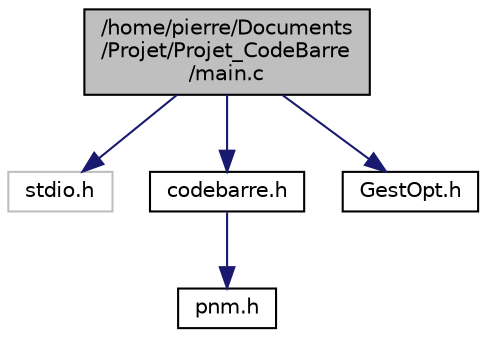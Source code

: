 digraph "/home/pierre/Documents/Projet/Projet_CodeBarre/main.c"
{
 // LATEX_PDF_SIZE
  edge [fontname="Helvetica",fontsize="10",labelfontname="Helvetica",labelfontsize="10"];
  node [fontname="Helvetica",fontsize="10",shape=record];
  Node1 [label="/home/pierre/Documents\l/Projet/Projet_CodeBarre\l/main.c",height=0.2,width=0.4,color="black", fillcolor="grey75", style="filled", fontcolor="black",tooltip="Ce fichier contient la fonction main du projet 2."];
  Node1 -> Node2 [color="midnightblue",fontsize="10",style="solid",fontname="Helvetica"];
  Node2 [label="stdio.h",height=0.2,width=0.4,color="grey75", fillcolor="white", style="filled",tooltip=" "];
  Node1 -> Node3 [color="midnightblue",fontsize="10",style="solid",fontname="Helvetica"];
  Node3 [label="codebarre.h",height=0.2,width=0.4,color="black", fillcolor="white", style="filled",URL="$codebarre_8h.html",tooltip="Ce fichier contient les déclarations des fonctions de création de code barre au format PNM."];
  Node3 -> Node4 [color="midnightblue",fontsize="10",style="solid",fontname="Helvetica"];
  Node4 [label="pnm.h",height=0.2,width=0.4,color="black", fillcolor="white", style="filled",URL="$pnm_8h.html",tooltip="Ce fichier contient les déclarations de types et les prototypes des fonctions pour la manipulation d'..."];
  Node1 -> Node5 [color="midnightblue",fontsize="10",style="solid",fontname="Helvetica"];
  Node5 [label="GestOpt.h",height=0.2,width=0.4,color="black", fillcolor="white", style="filled",URL="$_gest_opt_8h.html",tooltip="Ce fichier contient la déclaration d'une fonction qui gère les options passées en arguments."];
}
